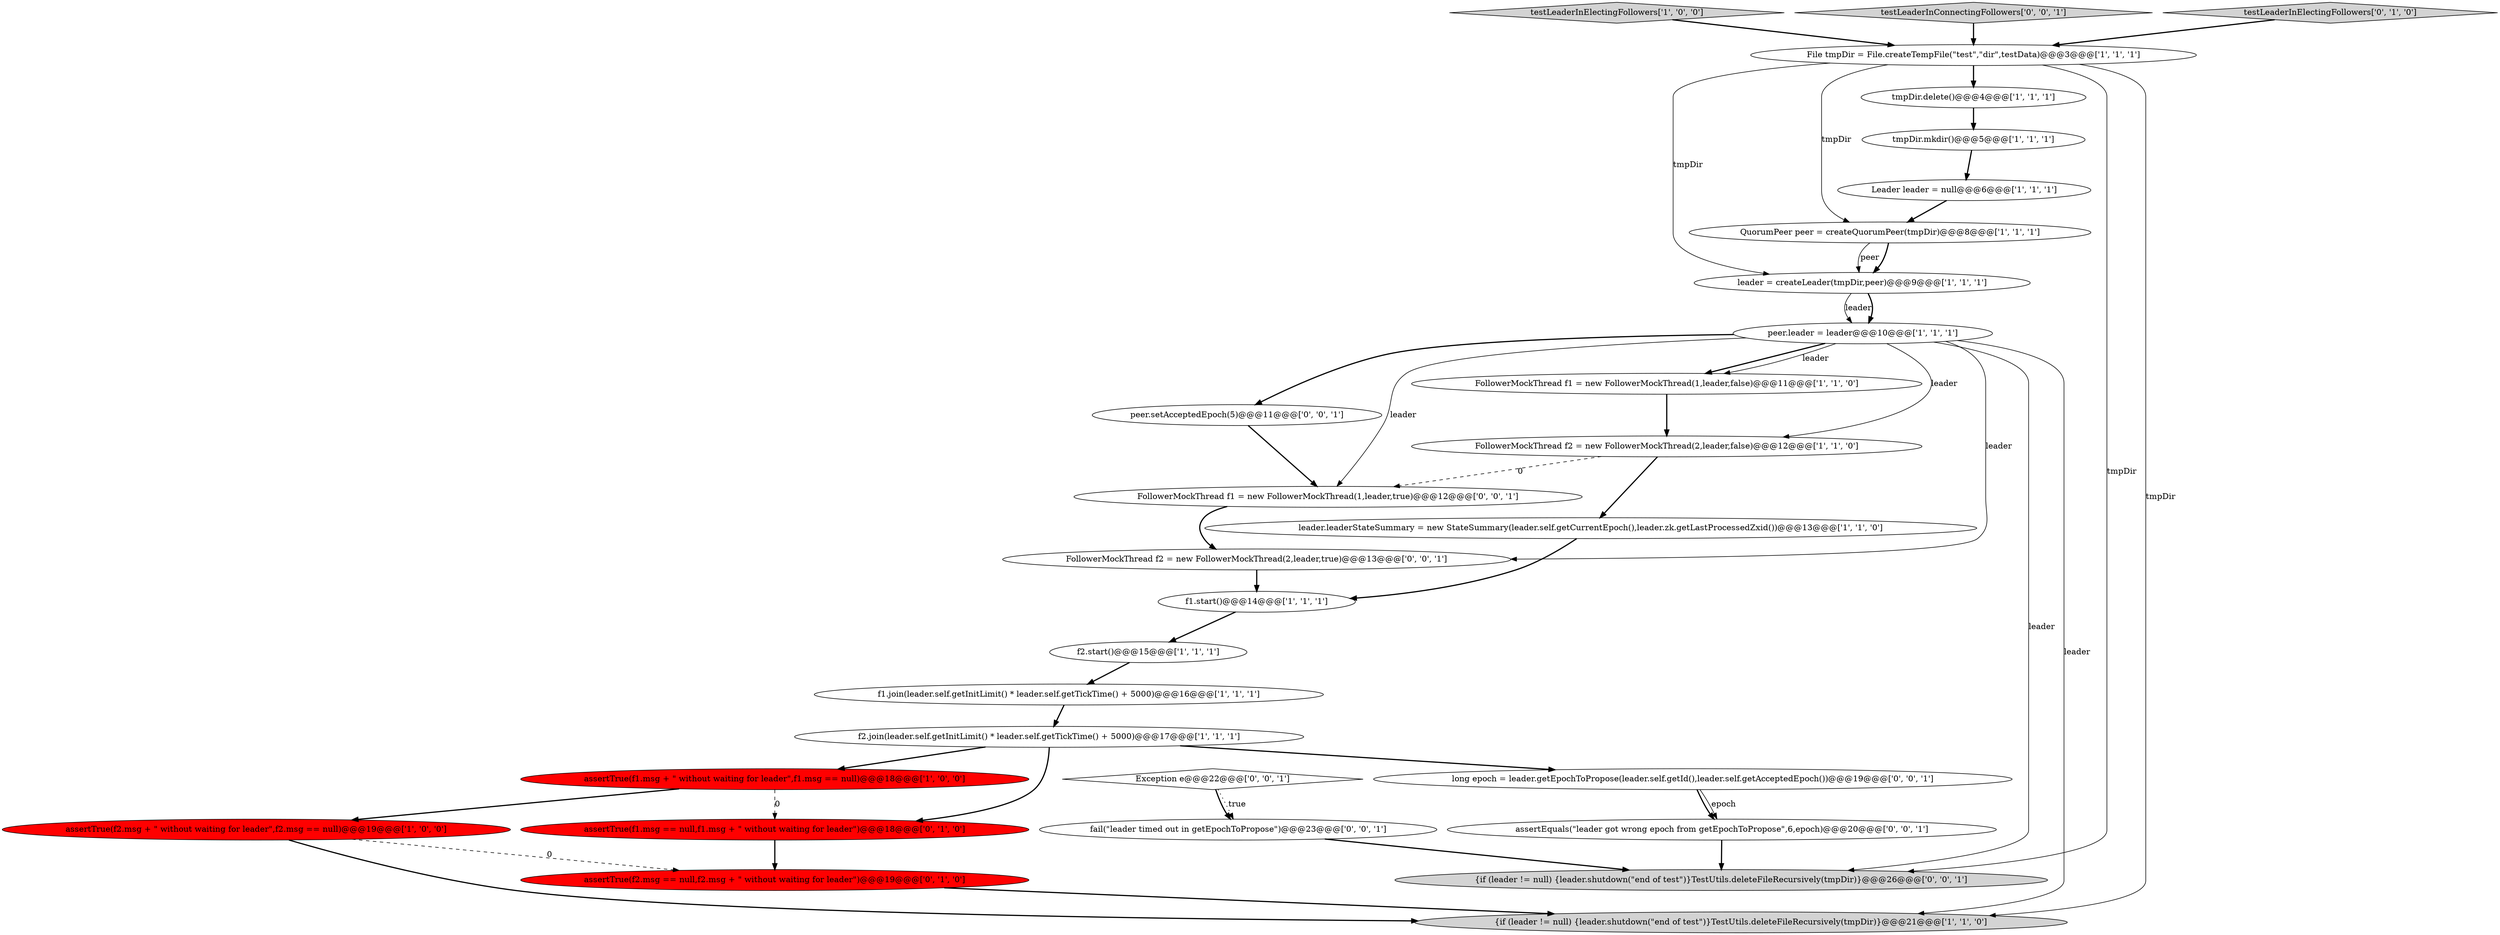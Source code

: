 digraph {
10 [style = filled, label = "peer.leader = leader@@@10@@@['1', '1', '1']", fillcolor = white, shape = ellipse image = "AAA0AAABBB1BBB"];
27 [style = filled, label = "fail(\"leader timed out in getEpochToPropose\")@@@23@@@['0', '0', '1']", fillcolor = white, shape = ellipse image = "AAA0AAABBB3BBB"];
9 [style = filled, label = "f1.join(leader.self.getInitLimit() * leader.self.getTickTime() + 5000)@@@16@@@['1', '1', '1']", fillcolor = white, shape = ellipse image = "AAA0AAABBB1BBB"];
19 [style = filled, label = "assertTrue(f1.msg == null,f1.msg + \" without waiting for leader\")@@@18@@@['0', '1', '0']", fillcolor = red, shape = ellipse image = "AAA1AAABBB2BBB"];
7 [style = filled, label = "f2.start()@@@15@@@['1', '1', '1']", fillcolor = white, shape = ellipse image = "AAA0AAABBB1BBB"];
29 [style = filled, label = "FollowerMockThread f2 = new FollowerMockThread(2,leader,true)@@@13@@@['0', '0', '1']", fillcolor = white, shape = ellipse image = "AAA0AAABBB3BBB"];
1 [style = filled, label = "{if (leader != null) {leader.shutdown(\"end of test\")}TestUtils.deleteFileRecursively(tmpDir)}@@@21@@@['1', '1', '0']", fillcolor = lightgray, shape = ellipse image = "AAA0AAABBB1BBB"];
20 [style = filled, label = "assertTrue(f2.msg == null,f2.msg + \" without waiting for leader\")@@@19@@@['0', '1', '0']", fillcolor = red, shape = ellipse image = "AAA1AAABBB2BBB"];
0 [style = filled, label = "leader.leaderStateSummary = new StateSummary(leader.self.getCurrentEpoch(),leader.zk.getLastProcessedZxid())@@@13@@@['1', '1', '0']", fillcolor = white, shape = ellipse image = "AAA0AAABBB1BBB"];
8 [style = filled, label = "QuorumPeer peer = createQuorumPeer(tmpDir)@@@8@@@['1', '1', '1']", fillcolor = white, shape = ellipse image = "AAA0AAABBB1BBB"];
13 [style = filled, label = "Leader leader = null@@@6@@@['1', '1', '1']", fillcolor = white, shape = ellipse image = "AAA0AAABBB1BBB"];
17 [style = filled, label = "assertTrue(f1.msg + \" without waiting for leader\",f1.msg == null)@@@18@@@['1', '0', '0']", fillcolor = red, shape = ellipse image = "AAA1AAABBB1BBB"];
3 [style = filled, label = "tmpDir.mkdir()@@@5@@@['1', '1', '1']", fillcolor = white, shape = ellipse image = "AAA0AAABBB1BBB"];
6 [style = filled, label = "FollowerMockThread f1 = new FollowerMockThread(1,leader,false)@@@11@@@['1', '1', '0']", fillcolor = white, shape = ellipse image = "AAA0AAABBB1BBB"];
23 [style = filled, label = "{if (leader != null) {leader.shutdown(\"end of test\")}TestUtils.deleteFileRecursively(tmpDir)}@@@26@@@['0', '0', '1']", fillcolor = lightgray, shape = ellipse image = "AAA0AAABBB3BBB"];
4 [style = filled, label = "testLeaderInElectingFollowers['1', '0', '0']", fillcolor = lightgray, shape = diamond image = "AAA0AAABBB1BBB"];
2 [style = filled, label = "f1.start()@@@14@@@['1', '1', '1']", fillcolor = white, shape = ellipse image = "AAA0AAABBB1BBB"];
14 [style = filled, label = "leader = createLeader(tmpDir,peer)@@@9@@@['1', '1', '1']", fillcolor = white, shape = ellipse image = "AAA0AAABBB1BBB"];
16 [style = filled, label = "FollowerMockThread f2 = new FollowerMockThread(2,leader,false)@@@12@@@['1', '1', '0']", fillcolor = white, shape = ellipse image = "AAA0AAABBB1BBB"];
28 [style = filled, label = "FollowerMockThread f1 = new FollowerMockThread(1,leader,true)@@@12@@@['0', '0', '1']", fillcolor = white, shape = ellipse image = "AAA0AAABBB3BBB"];
22 [style = filled, label = "Exception e@@@22@@@['0', '0', '1']", fillcolor = white, shape = diamond image = "AAA0AAABBB3BBB"];
25 [style = filled, label = "testLeaderInConnectingFollowers['0', '0', '1']", fillcolor = lightgray, shape = diamond image = "AAA0AAABBB3BBB"];
21 [style = filled, label = "long epoch = leader.getEpochToPropose(leader.self.getId(),leader.self.getAcceptedEpoch())@@@19@@@['0', '0', '1']", fillcolor = white, shape = ellipse image = "AAA0AAABBB3BBB"];
26 [style = filled, label = "assertEquals(\"leader got wrong epoch from getEpochToPropose\",6,epoch)@@@20@@@['0', '0', '1']", fillcolor = white, shape = ellipse image = "AAA0AAABBB3BBB"];
5 [style = filled, label = "File tmpDir = File.createTempFile(\"test\",\"dir\",testData)@@@3@@@['1', '1', '1']", fillcolor = white, shape = ellipse image = "AAA0AAABBB1BBB"];
11 [style = filled, label = "assertTrue(f2.msg + \" without waiting for leader\",f2.msg == null)@@@19@@@['1', '0', '0']", fillcolor = red, shape = ellipse image = "AAA1AAABBB1BBB"];
24 [style = filled, label = "peer.setAcceptedEpoch(5)@@@11@@@['0', '0', '1']", fillcolor = white, shape = ellipse image = "AAA0AAABBB3BBB"];
15 [style = filled, label = "f2.join(leader.self.getInitLimit() * leader.self.getTickTime() + 5000)@@@17@@@['1', '1', '1']", fillcolor = white, shape = ellipse image = "AAA0AAABBB1BBB"];
12 [style = filled, label = "tmpDir.delete()@@@4@@@['1', '1', '1']", fillcolor = white, shape = ellipse image = "AAA0AAABBB1BBB"];
18 [style = filled, label = "testLeaderInElectingFollowers['0', '1', '0']", fillcolor = lightgray, shape = diamond image = "AAA0AAABBB2BBB"];
10->16 [style = solid, label="leader"];
28->29 [style = bold, label=""];
24->28 [style = bold, label=""];
16->0 [style = bold, label=""];
11->20 [style = dashed, label="0"];
11->1 [style = bold, label=""];
15->21 [style = bold, label=""];
10->24 [style = bold, label=""];
19->20 [style = bold, label=""];
0->2 [style = bold, label=""];
14->10 [style = solid, label="leader"];
5->23 [style = solid, label="tmpDir"];
8->14 [style = bold, label=""];
14->10 [style = bold, label=""];
5->1 [style = solid, label="tmpDir"];
10->1 [style = solid, label="leader"];
20->1 [style = bold, label=""];
15->19 [style = bold, label=""];
8->14 [style = solid, label="peer"];
10->28 [style = solid, label="leader"];
10->23 [style = solid, label="leader"];
10->6 [style = bold, label=""];
7->9 [style = bold, label=""];
21->26 [style = bold, label=""];
15->17 [style = bold, label=""];
29->2 [style = bold, label=""];
22->27 [style = bold, label=""];
5->12 [style = bold, label=""];
10->6 [style = solid, label="leader"];
6->16 [style = bold, label=""];
9->15 [style = bold, label=""];
5->8 [style = solid, label="tmpDir"];
18->5 [style = bold, label=""];
26->23 [style = bold, label=""];
22->27 [style = dotted, label="true"];
3->13 [style = bold, label=""];
21->26 [style = solid, label="epoch"];
10->29 [style = solid, label="leader"];
25->5 [style = bold, label=""];
27->23 [style = bold, label=""];
12->3 [style = bold, label=""];
2->7 [style = bold, label=""];
13->8 [style = bold, label=""];
16->28 [style = dashed, label="0"];
5->14 [style = solid, label="tmpDir"];
4->5 [style = bold, label=""];
17->19 [style = dashed, label="0"];
17->11 [style = bold, label=""];
}
